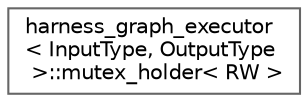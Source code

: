 digraph "类继承关系图"
{
 // LATEX_PDF_SIZE
  bgcolor="transparent";
  edge [fontname=Helvetica,fontsize=10,labelfontname=Helvetica,labelfontsize=10];
  node [fontname=Helvetica,fontsize=10,shape=box,height=0.2,width=0.4];
  rankdir="LR";
  Node0 [id="Node000000",label="harness_graph_executor\l\< InputType, OutputType\l \>::mutex_holder\< RW \>",height=0.2,width=0.4,color="grey40", fillcolor="white", style="filled",URL="$structharness__graph__executor_1_1mutex__holder.html",tooltip=" "];
}
